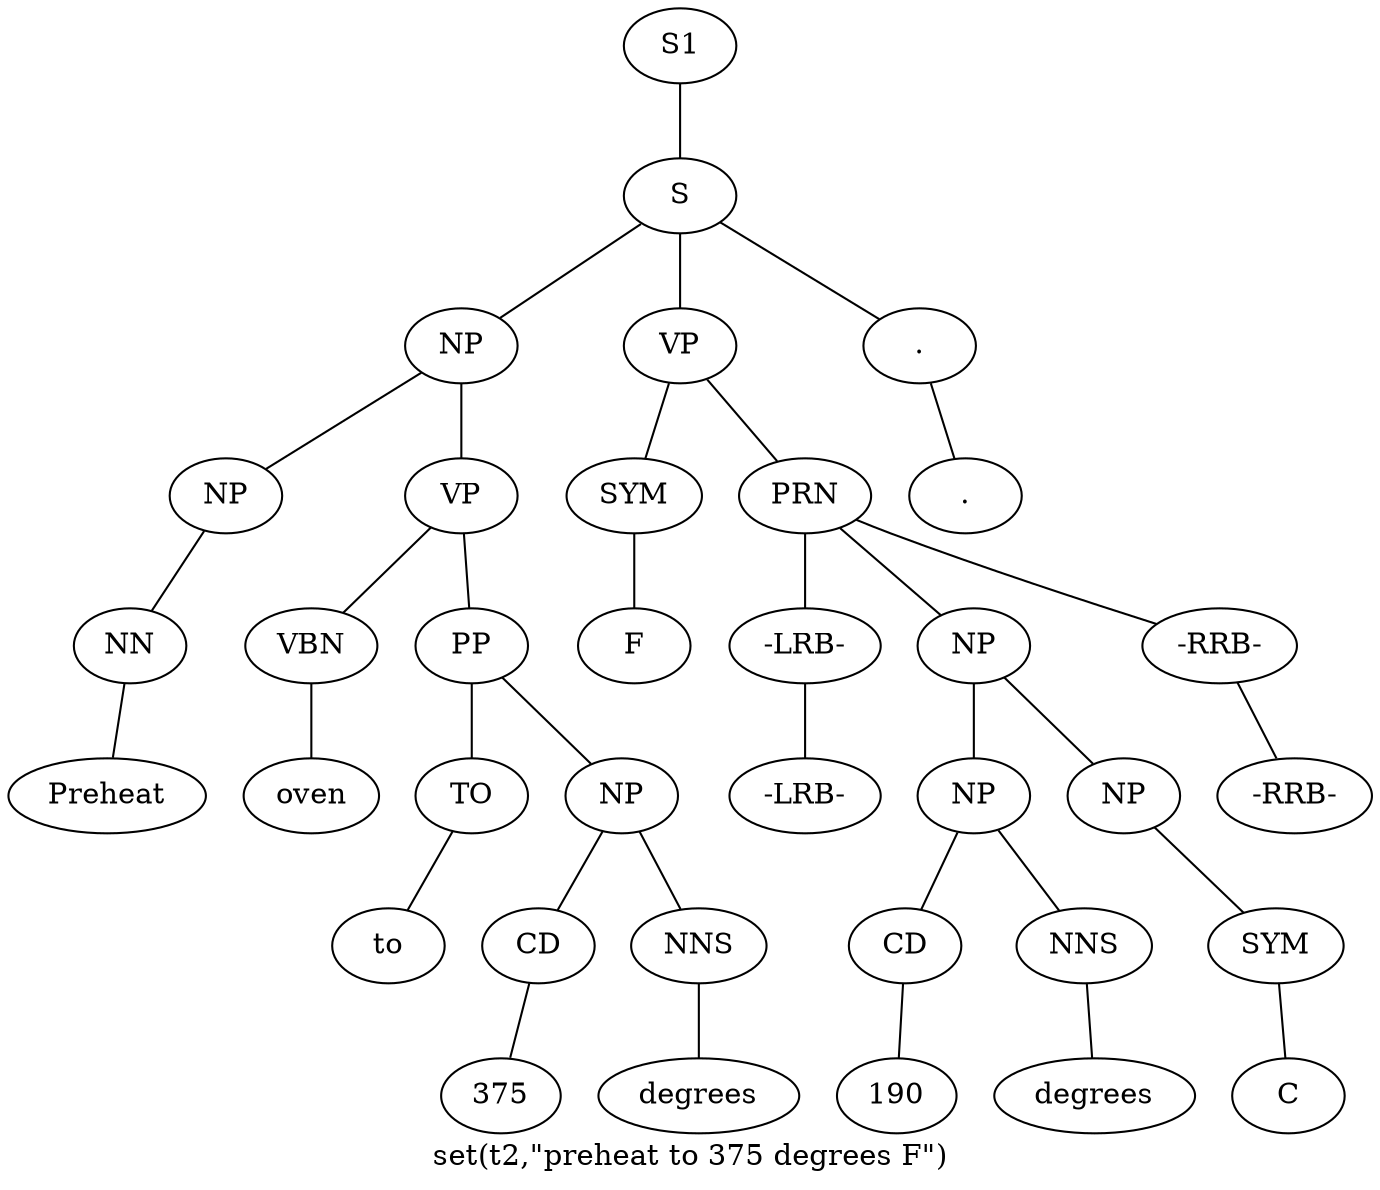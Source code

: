 graph SyntaxGraph {
	label = "set(t2,\"preheat to 375 degrees F\")";
	Node0 [label="S1"];
	Node1 [label="S"];
	Node2 [label="NP"];
	Node3 [label="NP"];
	Node4 [label="NN"];
	Node5 [label="Preheat"];
	Node6 [label="VP"];
	Node7 [label="VBN"];
	Node8 [label="oven"];
	Node9 [label="PP"];
	Node10 [label="TO"];
	Node11 [label="to"];
	Node12 [label="NP"];
	Node13 [label="CD"];
	Node14 [label="375"];
	Node15 [label="NNS"];
	Node16 [label="degrees"];
	Node17 [label="VP"];
	Node18 [label="SYM"];
	Node19 [label="F"];
	Node20 [label="PRN"];
	Node21 [label="-LRB-"];
	Node22 [label="-LRB-"];
	Node23 [label="NP"];
	Node24 [label="NP"];
	Node25 [label="CD"];
	Node26 [label="190"];
	Node27 [label="NNS"];
	Node28 [label="degrees"];
	Node29 [label="NP"];
	Node30 [label="SYM"];
	Node31 [label="C"];
	Node32 [label="-RRB-"];
	Node33 [label="-RRB-"];
	Node34 [label="."];
	Node35 [label="."];

	Node0 -- Node1;
	Node1 -- Node2;
	Node1 -- Node17;
	Node1 -- Node34;
	Node2 -- Node3;
	Node2 -- Node6;
	Node3 -- Node4;
	Node4 -- Node5;
	Node6 -- Node7;
	Node6 -- Node9;
	Node7 -- Node8;
	Node9 -- Node10;
	Node9 -- Node12;
	Node10 -- Node11;
	Node12 -- Node13;
	Node12 -- Node15;
	Node13 -- Node14;
	Node15 -- Node16;
	Node17 -- Node18;
	Node17 -- Node20;
	Node18 -- Node19;
	Node20 -- Node21;
	Node20 -- Node23;
	Node20 -- Node32;
	Node21 -- Node22;
	Node23 -- Node24;
	Node23 -- Node29;
	Node24 -- Node25;
	Node24 -- Node27;
	Node25 -- Node26;
	Node27 -- Node28;
	Node29 -- Node30;
	Node30 -- Node31;
	Node32 -- Node33;
	Node34 -- Node35;
}